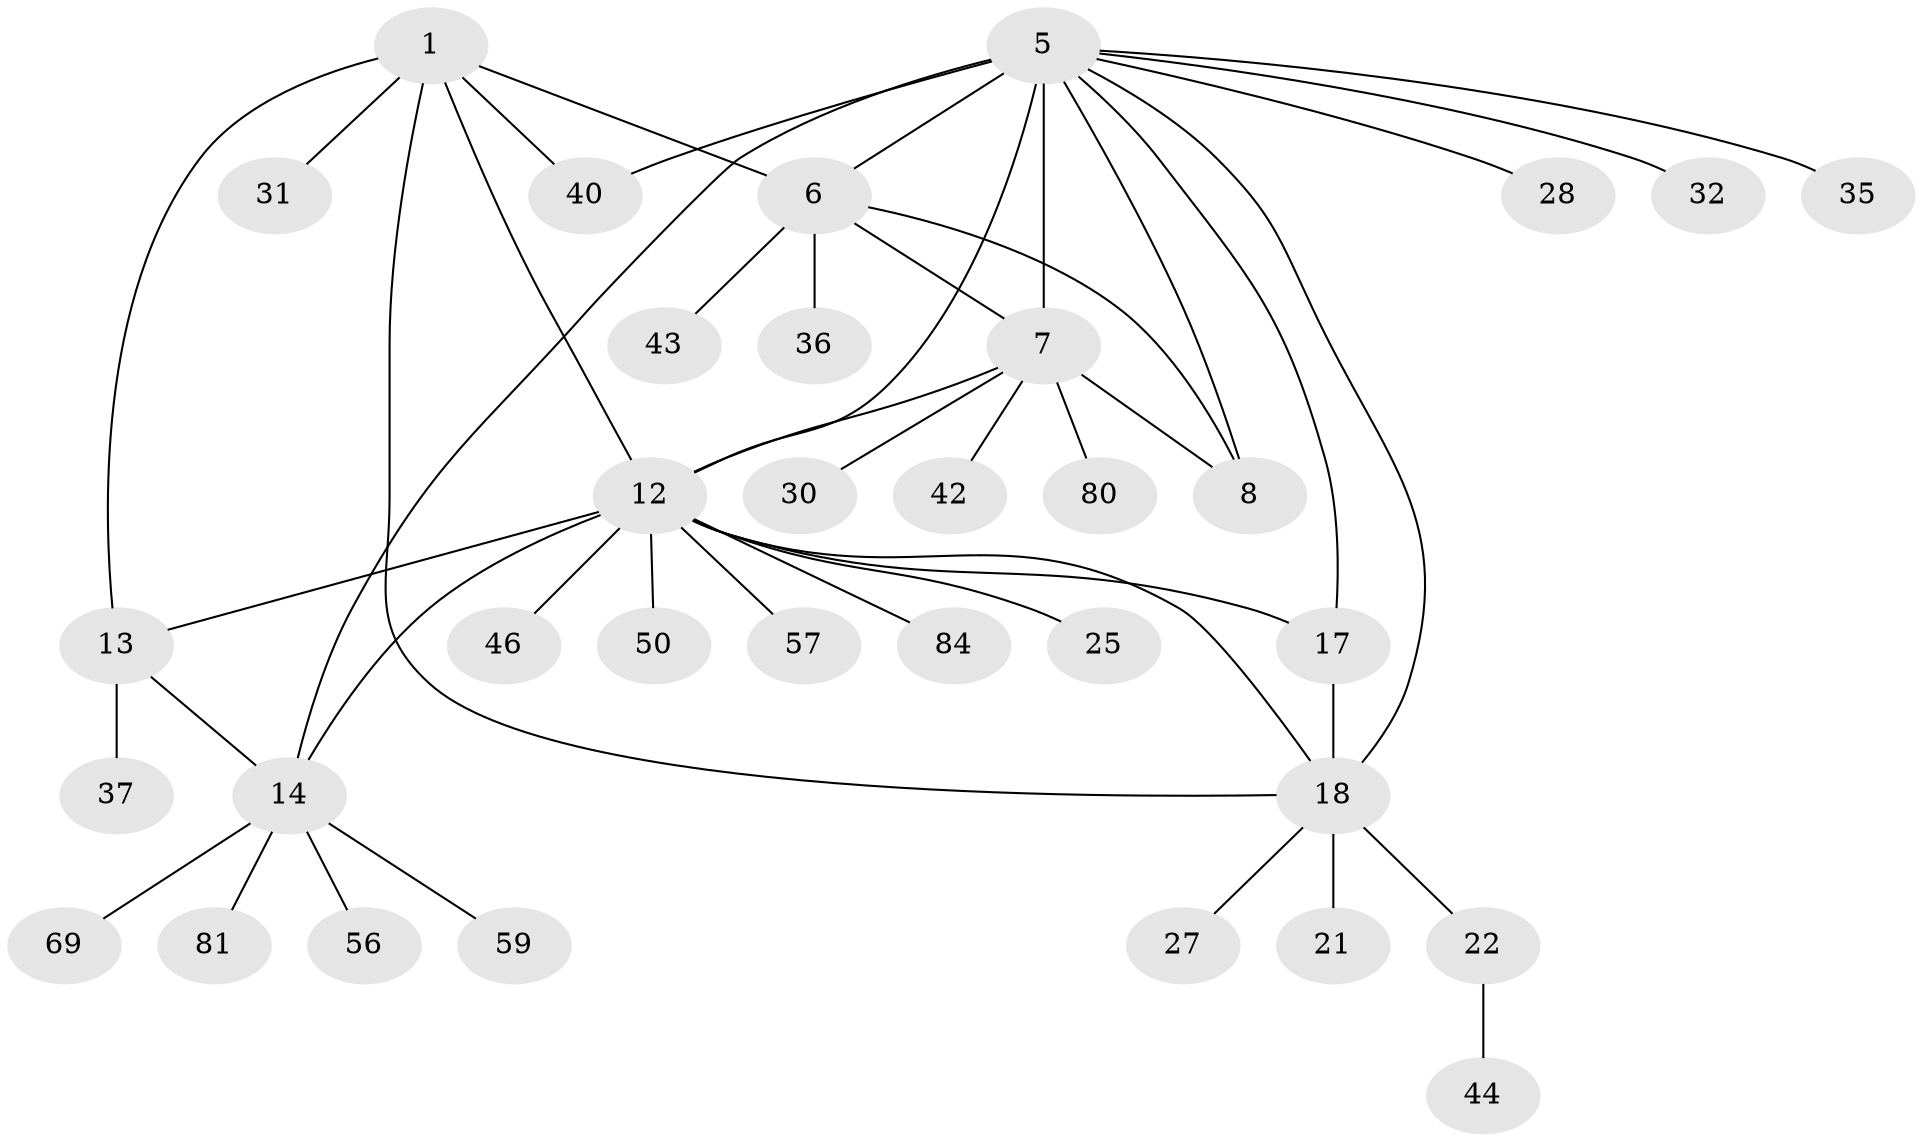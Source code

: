 // original degree distribution, {3: 0.023529411764705882, 10: 0.03529411764705882, 7: 0.023529411764705882, 4: 0.023529411764705882, 13: 0.011764705882352941, 8: 0.023529411764705882, 6: 0.047058823529411764, 5: 0.03529411764705882, 9: 0.011764705882352941, 11: 0.011764705882352941, 1: 0.6352941176470588, 2: 0.11764705882352941}
// Generated by graph-tools (version 1.1) at 2025/19/03/04/25 18:19:55]
// undirected, 34 vertices, 46 edges
graph export_dot {
graph [start="1"]
  node [color=gray90,style=filled];
  1 [super="+4+2"];
  5 [super="+52+53+67+38+9"];
  6 [super="+58"];
  7 [super="+34"];
  8;
  12 [super="+29+62+63+16"];
  13 [super="+26+76+47+78"];
  14 [super="+51+83+71+15"];
  17 [super="+79"];
  18 [super="+19+20+73+61"];
  21;
  22;
  25;
  27 [super="+49"];
  28 [super="+65"];
  30;
  31;
  32;
  35;
  36;
  37;
  40;
  42;
  43;
  44 [super="+74"];
  46;
  50;
  56;
  57;
  59;
  69;
  80;
  81;
  84;
  1 -- 12;
  1 -- 6;
  1 -- 40;
  1 -- 13;
  1 -- 31;
  1 -- 18;
  5 -- 6;
  5 -- 7;
  5 -- 8;
  5 -- 35;
  5 -- 40;
  5 -- 32;
  5 -- 17;
  5 -- 12 [weight=3];
  5 -- 28;
  5 -- 18;
  5 -- 14;
  6 -- 7;
  6 -- 8;
  6 -- 36;
  6 -- 43;
  7 -- 8;
  7 -- 30;
  7 -- 42;
  7 -- 80;
  7 -- 12;
  12 -- 25;
  12 -- 14 [weight=3];
  12 -- 13;
  12 -- 46;
  12 -- 17;
  12 -- 50;
  12 -- 18;
  12 -- 84;
  12 -- 57;
  13 -- 14 [weight=2];
  13 -- 37;
  14 -- 69;
  14 -- 81;
  14 -- 56;
  14 -- 59;
  17 -- 18 [weight=3];
  18 -- 21;
  18 -- 22;
  18 -- 27;
  22 -- 44;
}
